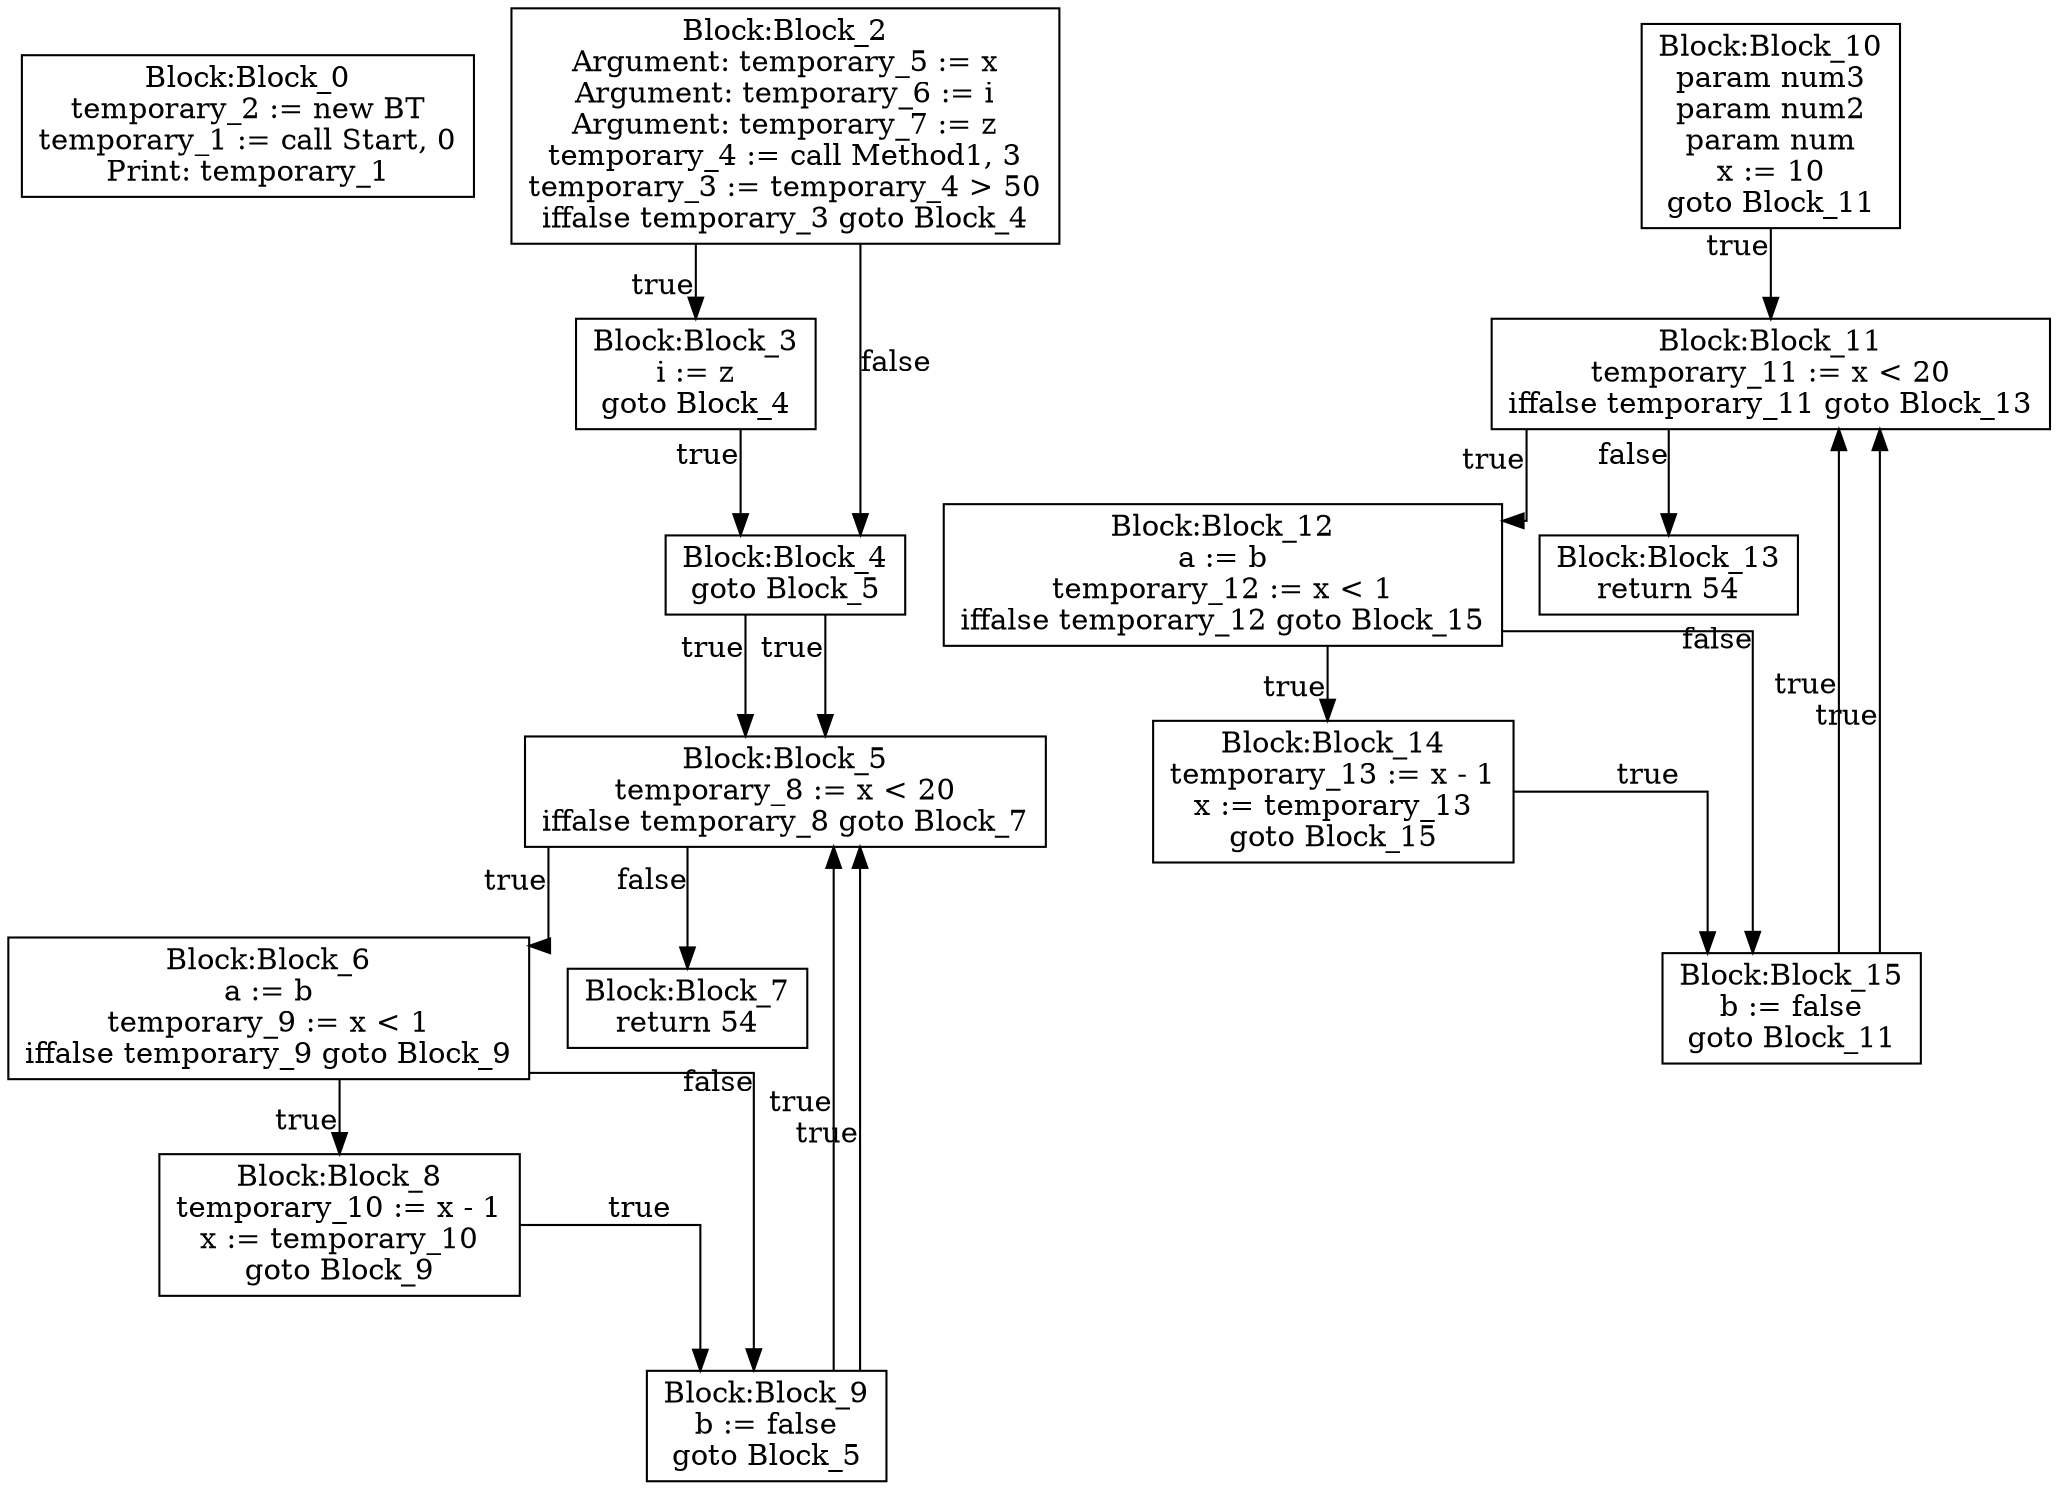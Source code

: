 digraph {
graph [ splines = ortho ]
	node [ shape = box ];
Block_0 [label="Block:Block_0
temporary_2 := new BT
temporary_1 := call Start, 0
Print: temporary_1"];
Block_2 [label="Block:Block_2
Argument: temporary_5 := x
Argument: temporary_6 := i
Argument: temporary_7 := z
temporary_4 := call Method1, 3
temporary_3 := temporary_4 > 50
iffalse temporary_3 goto Block_4"];
Block_2 -> Block_3 [xlabel = "true"]
Block_3 [label="Block:Block_3
i := z
goto Block_4"];
Block_3 -> Block_4 [xlabel = "true"]
Block_4 [label="Block:Block_4
goto Block_5"];
Block_4 -> Block_5 [xlabel = "true"]
Block_5 [label="Block:Block_5
temporary_8 := x < 20
iffalse temporary_8 goto Block_7"];
Block_5 -> Block_6 [xlabel = "true"]
Block_6 [label="Block:Block_6
a := b
temporary_9 := x < 1
iffalse temporary_9 goto Block_9"];
Block_6 -> Block_8 [xlabel = "true"]
Block_8 [label="Block:Block_8
temporary_10 := x - 1
x := temporary_10
goto Block_9"];
Block_8 -> Block_9 [xlabel = "true"]
Block_9 [label="Block:Block_9
b := false
goto Block_5"];
Block_9 -> Block_5 [xlabel = "true"]
Block_6 -> Block_9 [xlabel = "false"]
Block_9 [label="Block:Block_9
b := false
goto Block_5"];
Block_9 -> Block_5 [xlabel = "true"]
Block_5 -> Block_7 [xlabel = "false"]
Block_7 [label="Block:Block_7
return 54"];
Block_2 -> Block_4 [xlabel = "false"]
Block_4 [label="Block:Block_4
goto Block_5"];
Block_4 -> Block_5 [xlabel = "true"]
Block_10 [label="Block:Block_10
param num3
param num2
param num
x := 10
goto Block_11"];
Block_10 -> Block_11 [xlabel = "true"]
Block_11 [label="Block:Block_11
temporary_11 := x < 20
iffalse temporary_11 goto Block_13"];
Block_11 -> Block_12 [xlabel = "true"]
Block_12 [label="Block:Block_12
a := b
temporary_12 := x < 1
iffalse temporary_12 goto Block_15"];
Block_12 -> Block_14 [xlabel = "true"]
Block_14 [label="Block:Block_14
temporary_13 := x - 1
x := temporary_13
goto Block_15"];
Block_14 -> Block_15 [xlabel = "true"]
Block_15 [label="Block:Block_15
b := false
goto Block_11"];
Block_15 -> Block_11 [xlabel = "true"]
Block_12 -> Block_15 [xlabel = "false"]
Block_15 [label="Block:Block_15
b := false
goto Block_11"];
Block_15 -> Block_11 [xlabel = "true"]
Block_11 -> Block_13 [xlabel = "false"]
Block_13 [label="Block:Block_13
return 54"];
}
